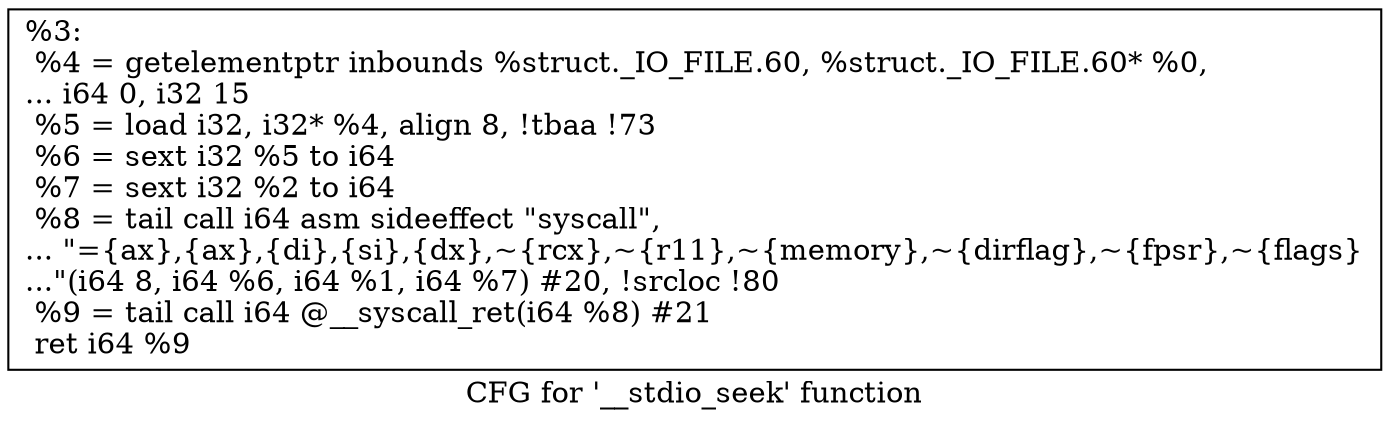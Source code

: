 digraph "CFG for '__stdio_seek' function" {
	label="CFG for '__stdio_seek' function";

	Node0x2353870 [shape=record,label="{%3:\l  %4 = getelementptr inbounds %struct._IO_FILE.60, %struct._IO_FILE.60* %0,\l... i64 0, i32 15\l  %5 = load i32, i32* %4, align 8, !tbaa !73\l  %6 = sext i32 %5 to i64\l  %7 = sext i32 %2 to i64\l  %8 = tail call i64 asm sideeffect \"syscall\",\l... \"=\{ax\},\{ax\},\{di\},\{si\},\{dx\},~\{rcx\},~\{r11\},~\{memory\},~\{dirflag\},~\{fpsr\},~\{flags\}\l...\"(i64 8, i64 %6, i64 %1, i64 %7) #20, !srcloc !80\l  %9 = tail call i64 @__syscall_ret(i64 %8) #21\l  ret i64 %9\l}"];
}
